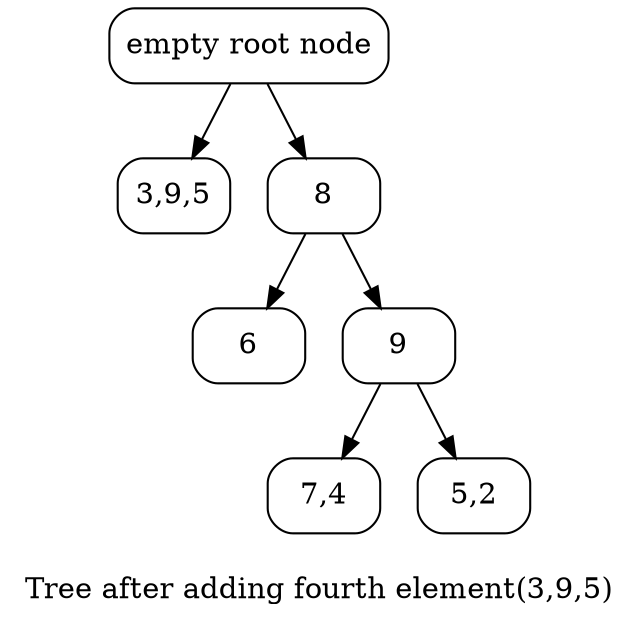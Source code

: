 digraph A {
	node [shape = box, style=rounded];
	label="\nTree after adding fourth element(3,9,5)"
	init[label="empty root node"];
	74[label="7,4"];
	52[label="5,2"];
	395[label="3,9,5"];
	init -> 395;
	init -> 8;
	8 -> 6;
	8 -> 9;
	9 -> 74;
	9 -> 52;
}

